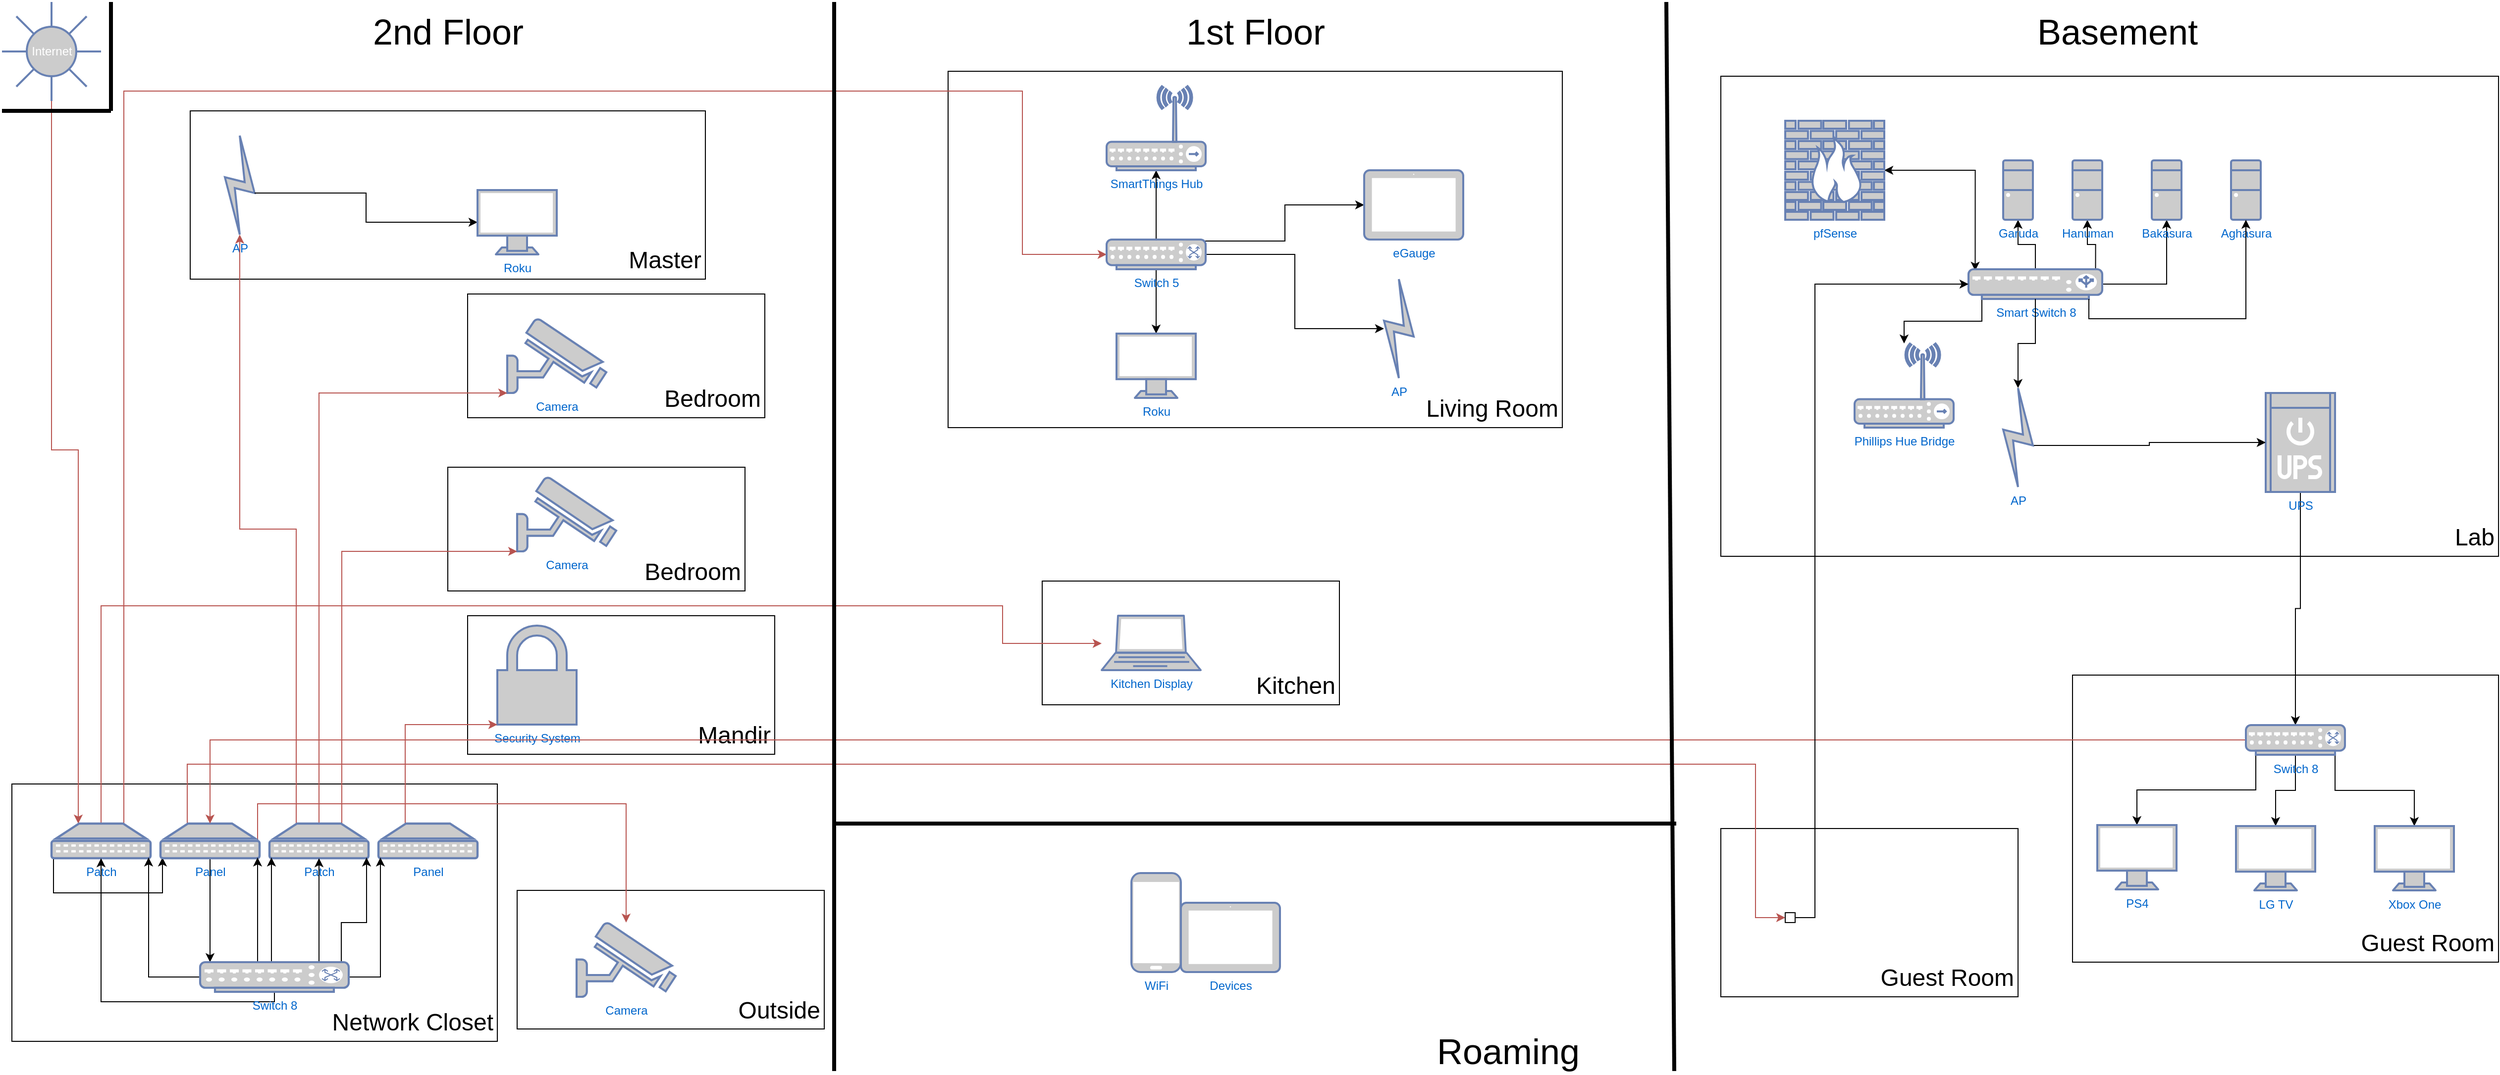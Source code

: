 <mxfile version="13.6.2" type="github">
  <diagram id="iYit6yQuZBh6cs0Pciwx" name="Page-1">
    <mxGraphModel dx="1422" dy="762" grid="1" gridSize="10" guides="1" tooltips="1" connect="1" arrows="1" fold="1" page="1" pageScale="1" pageWidth="850" pageHeight="1100" math="0" shadow="0">
      <root>
        <mxCell id="0" />
        <mxCell id="1" parent="0" />
        <mxCell id="tFoZjdkVx6EBwdPbSg_g-109" value="Guest Room" style="rounded=0;whiteSpace=wrap;html=1;align=right;verticalAlign=bottom;fontSize=24;spacingRight=2;spacingBottom=2;" parent="1" vertex="1">
          <mxGeometry x="2100" y="690" width="430" height="290" as="geometry" />
        </mxCell>
        <mxCell id="tFoZjdkVx6EBwdPbSg_g-107" value="Guest Room" style="rounded=0;whiteSpace=wrap;html=1;align=right;verticalAlign=bottom;fontSize=24;spacingRight=2;spacingBottom=2;" parent="1" vertex="1">
          <mxGeometry x="1745" y="845" width="300" height="170" as="geometry" />
        </mxCell>
        <mxCell id="tFoZjdkVx6EBwdPbSg_g-105" value="Lab" style="rounded=0;whiteSpace=wrap;html=1;align=right;verticalAlign=bottom;labelPosition=center;verticalLabelPosition=middle;fontSize=24;spacingRight=2;spacingBottom=2;" parent="1" vertex="1">
          <mxGeometry x="1745" y="85" width="785" height="485" as="geometry" />
        </mxCell>
        <mxCell id="tFoZjdkVx6EBwdPbSg_g-93" value="Kitchen" style="rounded=0;whiteSpace=wrap;html=1;align=right;verticalAlign=bottom;fontSize=24;spacingRight=2;spacingBottom=2;" parent="1" vertex="1">
          <mxGeometry x="1060" y="595" width="300" height="125" as="geometry" />
        </mxCell>
        <mxCell id="tFoZjdkVx6EBwdPbSg_g-92" value="Living Room" style="rounded=0;whiteSpace=wrap;html=1;align=right;verticalAlign=bottom;labelPosition=center;verticalLabelPosition=middle;fontSize=24;spacingRight=2;spacingBottom=2;" parent="1" vertex="1">
          <mxGeometry x="965" y="80" width="620" height="360" as="geometry" />
        </mxCell>
        <mxCell id="tFoZjdkVx6EBwdPbSg_g-90" value="Network Closet" style="rounded=0;whiteSpace=wrap;html=1;fontSize=24;align=right;verticalAlign=bottom;spacingRight=2;spacingBottom=2;" parent="1" vertex="1">
          <mxGeometry x="20" y="800" width="490" height="260" as="geometry" />
        </mxCell>
        <mxCell id="tFoZjdkVx6EBwdPbSg_g-89" value="Outside" style="rounded=0;whiteSpace=wrap;html=1;fontSize=24;align=right;verticalAlign=bottom;spacingRight=2;spacingBottom=2;" parent="1" vertex="1">
          <mxGeometry x="530" y="907.5" width="310" height="140" as="geometry" />
        </mxCell>
        <mxCell id="tFoZjdkVx6EBwdPbSg_g-80" value="Mandir" style="rounded=0;whiteSpace=wrap;html=1;fontSize=24;align=right;verticalAlign=bottom;spacingRight=2;spacingBottom=2;" parent="1" vertex="1">
          <mxGeometry x="480" y="630" width="310" height="140" as="geometry" />
        </mxCell>
        <mxCell id="tFoZjdkVx6EBwdPbSg_g-88" value="Bedroom" style="rounded=0;whiteSpace=wrap;html=1;align=right;verticalAlign=bottom;fontSize=24;spacingRight=2;spacingBottom=2;" parent="1" vertex="1">
          <mxGeometry x="460" y="480" width="300" height="125" as="geometry" />
        </mxCell>
        <mxCell id="tFoZjdkVx6EBwdPbSg_g-83" value="Bedroom" style="rounded=0;whiteSpace=wrap;html=1;align=right;verticalAlign=bottom;fontSize=24;spacingRight=2;spacingBottom=2;" parent="1" vertex="1">
          <mxGeometry x="480" y="305" width="300" height="125" as="geometry" />
        </mxCell>
        <mxCell id="tFoZjdkVx6EBwdPbSg_g-81" value="Master" style="rounded=0;whiteSpace=wrap;html=1;align=right;verticalAlign=bottom;labelPosition=center;verticalLabelPosition=middle;fontSize=24;spacingBottom=2;spacingRight=2;" parent="1" vertex="1">
          <mxGeometry x="200" y="120" width="520" height="170" as="geometry" />
        </mxCell>
        <mxCell id="tFoZjdkVx6EBwdPbSg_g-1" style="edgeStyle=orthogonalEdgeStyle;rounded=0;orthogonalLoop=1;jettySize=auto;html=1;entryX=0.27;entryY=0;entryDx=0;entryDy=0;entryPerimeter=0;fillColor=#f8cecc;strokeColor=#b85450;" parent="1" source="tFoZjdkVx6EBwdPbSg_g-2" target="tFoZjdkVx6EBwdPbSg_g-25" edge="1">
          <mxGeometry relative="1" as="geometry" />
        </mxCell>
        <mxCell id="tFoZjdkVx6EBwdPbSg_g-2" value="Internet" style="html=1;fillColor=#CCCCCC;strokeColor=#6881B3;shape=ellipse;perimeter=ellipsePerimeter;gradientColor=none;gradientDirection=north;fontColor=#ffffff;strokeWidth=2;" parent="1" vertex="1">
          <mxGeometry x="35" y="35" width="50" height="50" as="geometry" />
        </mxCell>
        <mxCell id="tFoZjdkVx6EBwdPbSg_g-3" value="" style="strokeColor=#6881B3;edgeStyle=none;rounded=0;endArrow=none;dashed=0;html=1;strokeWidth=2;" parent="1" target="tFoZjdkVx6EBwdPbSg_g-2" edge="1">
          <mxGeometry relative="1" as="geometry">
            <mxPoint x="60" y="10" as="sourcePoint" />
          </mxGeometry>
        </mxCell>
        <mxCell id="tFoZjdkVx6EBwdPbSg_g-4" value="" style="strokeColor=#6881B3;edgeStyle=none;rounded=0;endArrow=none;dashed=0;html=1;strokeWidth=2;" parent="1" target="tFoZjdkVx6EBwdPbSg_g-2" edge="1">
          <mxGeometry relative="1" as="geometry">
            <mxPoint x="95.5" y="24.5" as="sourcePoint" />
          </mxGeometry>
        </mxCell>
        <mxCell id="tFoZjdkVx6EBwdPbSg_g-5" value="" style="strokeColor=#6881B3;edgeStyle=none;rounded=0;endArrow=none;dashed=0;html=1;strokeWidth=2;" parent="1" target="tFoZjdkVx6EBwdPbSg_g-2" edge="1">
          <mxGeometry relative="1" as="geometry">
            <mxPoint x="110" y="60" as="sourcePoint" />
          </mxGeometry>
        </mxCell>
        <mxCell id="tFoZjdkVx6EBwdPbSg_g-6" value="" style="strokeColor=#6881B3;edgeStyle=none;rounded=0;endArrow=none;dashed=0;html=1;strokeWidth=2;" parent="1" target="tFoZjdkVx6EBwdPbSg_g-2" edge="1">
          <mxGeometry relative="1" as="geometry">
            <mxPoint x="95.5" y="95.5" as="sourcePoint" />
          </mxGeometry>
        </mxCell>
        <mxCell id="tFoZjdkVx6EBwdPbSg_g-7" value="" style="strokeColor=#6881B3;edgeStyle=none;rounded=0;endArrow=none;dashed=0;html=1;strokeWidth=2;" parent="1" target="tFoZjdkVx6EBwdPbSg_g-2" edge="1">
          <mxGeometry relative="1" as="geometry">
            <mxPoint x="60" y="110" as="sourcePoint" />
          </mxGeometry>
        </mxCell>
        <mxCell id="tFoZjdkVx6EBwdPbSg_g-8" value="" style="strokeColor=#6881B3;edgeStyle=none;rounded=0;endArrow=none;dashed=0;html=1;strokeWidth=2;" parent="1" target="tFoZjdkVx6EBwdPbSg_g-2" edge="1">
          <mxGeometry relative="1" as="geometry">
            <mxPoint x="24.5" y="95.5" as="sourcePoint" />
          </mxGeometry>
        </mxCell>
        <mxCell id="tFoZjdkVx6EBwdPbSg_g-9" value="" style="strokeColor=#6881B3;edgeStyle=none;rounded=0;endArrow=none;dashed=0;html=1;strokeWidth=2;" parent="1" target="tFoZjdkVx6EBwdPbSg_g-2" edge="1">
          <mxGeometry relative="1" as="geometry">
            <mxPoint x="10" y="60" as="sourcePoint" />
          </mxGeometry>
        </mxCell>
        <mxCell id="tFoZjdkVx6EBwdPbSg_g-10" value="" style="strokeColor=#6881B3;edgeStyle=none;rounded=0;endArrow=none;dashed=0;html=1;strokeWidth=2;" parent="1" target="tFoZjdkVx6EBwdPbSg_g-2" edge="1">
          <mxGeometry relative="1" as="geometry">
            <mxPoint x="24.5" y="24.5" as="sourcePoint" />
          </mxGeometry>
        </mxCell>
        <mxCell id="tFoZjdkVx6EBwdPbSg_g-12" value="AP" style="fontColor=#0066CC;verticalAlign=top;verticalLabelPosition=bottom;labelPosition=center;align=center;html=1;outlineConnect=0;fillColor=#CCCCCC;strokeColor=#6881B3;gradientColor=none;gradientDirection=north;strokeWidth=2;shape=mxgraph.networks.comm_link;" parent="1" vertex="1">
          <mxGeometry x="235" y="145" width="30" height="100" as="geometry" />
        </mxCell>
        <mxCell id="tFoZjdkVx6EBwdPbSg_g-13" style="edgeStyle=orthogonalEdgeStyle;rounded=0;orthogonalLoop=1;jettySize=auto;html=1;exitX=0.95;exitY=0.05;exitDx=0;exitDy=0;exitPerimeter=0;" parent="1" source="tFoZjdkVx6EBwdPbSg_g-52" target="tFoZjdkVx6EBwdPbSg_g-17" edge="1">
          <mxGeometry relative="1" as="geometry">
            <mxPoint x="825" y="240" as="sourcePoint" />
          </mxGeometry>
        </mxCell>
        <mxCell id="tFoZjdkVx6EBwdPbSg_g-14" style="edgeStyle=orthogonalEdgeStyle;rounded=0;orthogonalLoop=1;jettySize=auto;html=1;exitX=1;exitY=0.58;exitDx=0;exitDy=0;exitPerimeter=0;" parent="1" source="tFoZjdkVx6EBwdPbSg_g-12" target="tFoZjdkVx6EBwdPbSg_g-16" edge="1">
          <mxGeometry relative="1" as="geometry">
            <mxPoint x="445" y="115" as="sourcePoint" />
          </mxGeometry>
        </mxCell>
        <mxCell id="tFoZjdkVx6EBwdPbSg_g-16" value="Roku" style="fontColor=#0066CC;verticalAlign=top;verticalLabelPosition=bottom;labelPosition=center;align=center;html=1;outlineConnect=0;fillColor=#CCCCCC;strokeColor=#6881B3;gradientColor=none;gradientDirection=north;strokeWidth=2;shape=mxgraph.networks.monitor;" parent="1" vertex="1">
          <mxGeometry x="490" y="200" width="80" height="65" as="geometry" />
        </mxCell>
        <mxCell id="tFoZjdkVx6EBwdPbSg_g-17" value="eGauge&lt;br&gt;" style="fontColor=#0066CC;verticalAlign=top;verticalLabelPosition=bottom;labelPosition=center;align=center;html=1;outlineConnect=0;fillColor=#CCCCCC;strokeColor=#6881B3;gradientColor=none;gradientDirection=north;strokeWidth=2;shape=mxgraph.networks.tablet;" parent="1" vertex="1">
          <mxGeometry x="1385" y="180" width="100" height="70" as="geometry" />
        </mxCell>
        <mxCell id="tFoZjdkVx6EBwdPbSg_g-18" value="Camera" style="fontColor=#0066CC;verticalAlign=top;verticalLabelPosition=bottom;labelPosition=center;align=center;html=1;outlineConnect=0;fillColor=#CCCCCC;strokeColor=#6881B3;gradientColor=none;gradientDirection=north;strokeWidth=2;shape=mxgraph.networks.security_camera;" parent="1" vertex="1">
          <mxGeometry x="530" y="490" width="100" height="75" as="geometry" />
        </mxCell>
        <mxCell id="tFoZjdkVx6EBwdPbSg_g-19" value="Camera" style="fontColor=#0066CC;verticalAlign=top;verticalLabelPosition=bottom;labelPosition=center;align=center;html=1;outlineConnect=0;fillColor=#CCCCCC;strokeColor=#6881B3;gradientColor=none;gradientDirection=north;strokeWidth=2;shape=mxgraph.networks.security_camera;" parent="1" vertex="1">
          <mxGeometry x="520" y="330" width="100" height="75" as="geometry" />
        </mxCell>
        <mxCell id="tFoZjdkVx6EBwdPbSg_g-20" value="Security System" style="fontColor=#0066CC;verticalAlign=top;verticalLabelPosition=bottom;labelPosition=center;align=center;html=1;outlineConnect=0;fillColor=#CCCCCC;strokeColor=#6881B3;gradientColor=none;gradientDirection=north;strokeWidth=2;shape=mxgraph.networks.secured;" parent="1" vertex="1">
          <mxGeometry x="510" y="640" width="80" height="100" as="geometry" />
        </mxCell>
        <mxCell id="tFoZjdkVx6EBwdPbSg_g-21" value="Camera" style="fontColor=#0066CC;verticalAlign=top;verticalLabelPosition=bottom;labelPosition=center;align=center;html=1;outlineConnect=0;fillColor=#CCCCCC;strokeColor=#6881B3;gradientColor=none;gradientDirection=north;strokeWidth=2;shape=mxgraph.networks.security_camera;" parent="1" vertex="1">
          <mxGeometry x="590" y="940" width="100" height="75" as="geometry" />
        </mxCell>
        <mxCell id="tFoZjdkVx6EBwdPbSg_g-22" style="edgeStyle=orthogonalEdgeStyle;rounded=0;orthogonalLoop=1;jettySize=auto;html=1;exitX=0.5;exitY=0;exitDx=0;exitDy=0;exitPerimeter=0;fillColor=#f8cecc;strokeColor=#b85450;" parent="1" source="tFoZjdkVx6EBwdPbSg_g-25" target="tFoZjdkVx6EBwdPbSg_g-44" edge="1">
          <mxGeometry relative="1" as="geometry">
            <Array as="points">
              <mxPoint x="110" y="620" />
              <mxPoint x="1020" y="620" />
              <mxPoint x="1020" y="658" />
            </Array>
          </mxGeometry>
        </mxCell>
        <mxCell id="tFoZjdkVx6EBwdPbSg_g-23" style="edgeStyle=orthogonalEdgeStyle;rounded=0;orthogonalLoop=1;jettySize=auto;html=1;exitX=0.73;exitY=0;exitDx=0;exitDy=0;exitPerimeter=0;fillColor=#f8cecc;strokeColor=#b85450;entryX=0;entryY=0.5;entryDx=0;entryDy=0;entryPerimeter=0;" parent="1" source="tFoZjdkVx6EBwdPbSg_g-25" target="tFoZjdkVx6EBwdPbSg_g-52" edge="1">
          <mxGeometry relative="1" as="geometry">
            <Array as="points">
              <mxPoint x="133" y="100" />
              <mxPoint x="1040" y="100" />
              <mxPoint x="1040" y="265" />
            </Array>
          </mxGeometry>
        </mxCell>
        <mxCell id="tFoZjdkVx6EBwdPbSg_g-24" style="edgeStyle=orthogonalEdgeStyle;rounded=0;orthogonalLoop=1;jettySize=auto;html=1;exitX=0.02;exitY=0.98;exitDx=0;exitDy=0;exitPerimeter=0;entryX=0.02;entryY=0.98;entryDx=0;entryDy=0;entryPerimeter=0;" parent="1" source="tFoZjdkVx6EBwdPbSg_g-25" target="tFoZjdkVx6EBwdPbSg_g-29" edge="1">
          <mxGeometry relative="1" as="geometry">
            <Array as="points">
              <mxPoint x="62" y="910" />
              <mxPoint x="172" y="910" />
            </Array>
          </mxGeometry>
        </mxCell>
        <mxCell id="tFoZjdkVx6EBwdPbSg_g-25" value="Patch" style="fontColor=#0066CC;verticalAlign=top;verticalLabelPosition=bottom;labelPosition=center;align=center;html=1;outlineConnect=0;fillColor=#CCCCCC;strokeColor=#6881B3;gradientColor=none;gradientDirection=north;strokeWidth=2;shape=mxgraph.networks.patch_panel;" parent="1" vertex="1">
          <mxGeometry x="60" y="840" width="100" height="35" as="geometry" />
        </mxCell>
        <mxCell id="tFoZjdkVx6EBwdPbSg_g-26" style="edgeStyle=orthogonalEdgeStyle;rounded=0;orthogonalLoop=1;jettySize=auto;html=1;exitX=0.27;exitY=0;exitDx=0;exitDy=0;exitPerimeter=0;fillColor=#f8cecc;strokeColor=#b85450;" parent="1" source="tFoZjdkVx6EBwdPbSg_g-29" target="tFoZjdkVx6EBwdPbSg_g-79" edge="1">
          <mxGeometry relative="1" as="geometry">
            <mxPoint x="1850" y="850" as="targetPoint" />
            <Array as="points">
              <mxPoint x="197" y="780" />
              <mxPoint x="1780" y="780" />
              <mxPoint x="1780" y="935" />
            </Array>
          </mxGeometry>
        </mxCell>
        <mxCell id="tFoZjdkVx6EBwdPbSg_g-27" style="edgeStyle=orthogonalEdgeStyle;rounded=0;orthogonalLoop=1;jettySize=auto;html=1;exitX=0.98;exitY=0.51;exitDx=0;exitDy=0;exitPerimeter=0;fillColor=#f8cecc;strokeColor=#b85450;" parent="1" source="tFoZjdkVx6EBwdPbSg_g-29" target="tFoZjdkVx6EBwdPbSg_g-21" edge="1">
          <mxGeometry relative="1" as="geometry">
            <Array as="points">
              <mxPoint x="268" y="820" />
              <mxPoint x="640" y="820" />
            </Array>
          </mxGeometry>
        </mxCell>
        <mxCell id="tFoZjdkVx6EBwdPbSg_g-28" style="edgeStyle=orthogonalEdgeStyle;rounded=0;orthogonalLoop=1;jettySize=auto;html=1;" parent="1" source="tFoZjdkVx6EBwdPbSg_g-29" target="tFoZjdkVx6EBwdPbSg_g-43" edge="1">
          <mxGeometry relative="1" as="geometry">
            <Array as="points">
              <mxPoint x="220" y="950" />
              <mxPoint x="220" y="950" />
            </Array>
          </mxGeometry>
        </mxCell>
        <mxCell id="tFoZjdkVx6EBwdPbSg_g-29" value="Panel" style="fontColor=#0066CC;verticalAlign=top;verticalLabelPosition=bottom;labelPosition=center;align=center;html=1;outlineConnect=0;fillColor=#CCCCCC;strokeColor=#6881B3;gradientColor=none;gradientDirection=north;strokeWidth=2;shape=mxgraph.networks.patch_panel;" parent="1" vertex="1">
          <mxGeometry x="170" y="840" width="100" height="35" as="geometry" />
        </mxCell>
        <mxCell id="tFoZjdkVx6EBwdPbSg_g-30" style="edgeStyle=orthogonalEdgeStyle;rounded=0;orthogonalLoop=1;jettySize=auto;html=1;exitX=0.27;exitY=0;exitDx=0;exitDy=0;exitPerimeter=0;fillColor=#f8cecc;strokeColor=#b85450;" parent="1" source="tFoZjdkVx6EBwdPbSg_g-33" target="tFoZjdkVx6EBwdPbSg_g-12" edge="1">
          <mxGeometry relative="1" as="geometry" />
        </mxCell>
        <mxCell id="tFoZjdkVx6EBwdPbSg_g-31" style="edgeStyle=orthogonalEdgeStyle;rounded=0;orthogonalLoop=1;jettySize=auto;html=1;exitX=0.5;exitY=0;exitDx=0;exitDy=0;exitPerimeter=0;fillColor=#f8cecc;strokeColor=#b85450;" parent="1" source="tFoZjdkVx6EBwdPbSg_g-33" target="tFoZjdkVx6EBwdPbSg_g-19" edge="1">
          <mxGeometry relative="1" as="geometry">
            <Array as="points">
              <mxPoint x="330" y="405" />
            </Array>
          </mxGeometry>
        </mxCell>
        <mxCell id="tFoZjdkVx6EBwdPbSg_g-32" style="edgeStyle=orthogonalEdgeStyle;rounded=0;orthogonalLoop=1;jettySize=auto;html=1;exitX=0.73;exitY=0;exitDx=0;exitDy=0;exitPerimeter=0;fillColor=#f8cecc;strokeColor=#b85450;" parent="1" source="tFoZjdkVx6EBwdPbSg_g-33" target="tFoZjdkVx6EBwdPbSg_g-18" edge="1">
          <mxGeometry relative="1" as="geometry">
            <Array as="points">
              <mxPoint x="353" y="565" />
            </Array>
          </mxGeometry>
        </mxCell>
        <mxCell id="tFoZjdkVx6EBwdPbSg_g-33" value="Patch" style="fontColor=#0066CC;verticalAlign=top;verticalLabelPosition=bottom;labelPosition=center;align=center;html=1;outlineConnect=0;fillColor=#CCCCCC;strokeColor=#6881B3;gradientColor=none;gradientDirection=north;strokeWidth=2;shape=mxgraph.networks.patch_panel;" parent="1" vertex="1">
          <mxGeometry x="280" y="840" width="100" height="35" as="geometry" />
        </mxCell>
        <mxCell id="tFoZjdkVx6EBwdPbSg_g-34" style="edgeStyle=orthogonalEdgeStyle;rounded=0;orthogonalLoop=1;jettySize=auto;html=1;exitX=0.27;exitY=0;exitDx=0;exitDy=0;exitPerimeter=0;fillColor=#f8cecc;strokeColor=#b85450;" parent="1" source="tFoZjdkVx6EBwdPbSg_g-35" target="tFoZjdkVx6EBwdPbSg_g-20" edge="1">
          <mxGeometry relative="1" as="geometry">
            <Array as="points">
              <mxPoint x="417" y="740" />
            </Array>
          </mxGeometry>
        </mxCell>
        <mxCell id="tFoZjdkVx6EBwdPbSg_g-35" value="Panel" style="fontColor=#0066CC;verticalAlign=top;verticalLabelPosition=bottom;labelPosition=center;align=center;html=1;outlineConnect=0;fillColor=#CCCCCC;strokeColor=#6881B3;gradientColor=none;gradientDirection=north;strokeWidth=2;shape=mxgraph.networks.patch_panel;" parent="1" vertex="1">
          <mxGeometry x="390" y="840" width="100" height="35" as="geometry" />
        </mxCell>
        <mxCell id="tFoZjdkVx6EBwdPbSg_g-36" style="edgeStyle=orthogonalEdgeStyle;rounded=0;orthogonalLoop=1;jettySize=auto;html=1;entryX=0.5;entryY=1;entryDx=0;entryDy=0;entryPerimeter=0;" parent="1" source="tFoZjdkVx6EBwdPbSg_g-43" target="tFoZjdkVx6EBwdPbSg_g-25" edge="1">
          <mxGeometry relative="1" as="geometry">
            <Array as="points">
              <mxPoint x="285" y="1020" />
              <mxPoint x="110" y="1020" />
            </Array>
          </mxGeometry>
        </mxCell>
        <mxCell id="tFoZjdkVx6EBwdPbSg_g-37" style="edgeStyle=orthogonalEdgeStyle;rounded=0;orthogonalLoop=1;jettySize=auto;html=1;entryX=0.98;entryY=0.98;entryDx=0;entryDy=0;entryPerimeter=0;" parent="1" source="tFoZjdkVx6EBwdPbSg_g-43" target="tFoZjdkVx6EBwdPbSg_g-25" edge="1">
          <mxGeometry relative="1" as="geometry" />
        </mxCell>
        <mxCell id="tFoZjdkVx6EBwdPbSg_g-38" style="edgeStyle=orthogonalEdgeStyle;rounded=0;orthogonalLoop=1;jettySize=auto;html=1;entryX=0.98;entryY=0.98;entryDx=0;entryDy=0;entryPerimeter=0;" parent="1" source="tFoZjdkVx6EBwdPbSg_g-43" target="tFoZjdkVx6EBwdPbSg_g-29" edge="1">
          <mxGeometry relative="1" as="geometry">
            <Array as="points">
              <mxPoint x="268" y="950" />
              <mxPoint x="268" y="950" />
            </Array>
          </mxGeometry>
        </mxCell>
        <mxCell id="tFoZjdkVx6EBwdPbSg_g-39" style="edgeStyle=orthogonalEdgeStyle;rounded=0;orthogonalLoop=1;jettySize=auto;html=1;entryX=0.02;entryY=0.98;entryDx=0;entryDy=0;entryPerimeter=0;" parent="1" source="tFoZjdkVx6EBwdPbSg_g-43" target="tFoZjdkVx6EBwdPbSg_g-33" edge="1">
          <mxGeometry relative="1" as="geometry">
            <Array as="points">
              <mxPoint x="282" y="940" />
              <mxPoint x="282" y="940" />
            </Array>
          </mxGeometry>
        </mxCell>
        <mxCell id="tFoZjdkVx6EBwdPbSg_g-40" style="edgeStyle=orthogonalEdgeStyle;rounded=0;orthogonalLoop=1;jettySize=auto;html=1;entryX=0.5;entryY=1;entryDx=0;entryDy=0;entryPerimeter=0;" parent="1" source="tFoZjdkVx6EBwdPbSg_g-43" target="tFoZjdkVx6EBwdPbSg_g-33" edge="1">
          <mxGeometry relative="1" as="geometry">
            <Array as="points">
              <mxPoint x="330" y="960" />
              <mxPoint x="330" y="960" />
            </Array>
          </mxGeometry>
        </mxCell>
        <mxCell id="tFoZjdkVx6EBwdPbSg_g-41" style="edgeStyle=orthogonalEdgeStyle;rounded=0;orthogonalLoop=1;jettySize=auto;html=1;entryX=0.98;entryY=0.98;entryDx=0;entryDy=0;entryPerimeter=0;exitX=0.95;exitY=0.05;exitDx=0;exitDy=0;exitPerimeter=0;" parent="1" source="tFoZjdkVx6EBwdPbSg_g-43" target="tFoZjdkVx6EBwdPbSg_g-33" edge="1">
          <mxGeometry relative="1" as="geometry">
            <Array as="points">
              <mxPoint x="353" y="940" />
              <mxPoint x="378" y="940" />
            </Array>
            <mxPoint x="560" y="1080" as="sourcePoint" />
          </mxGeometry>
        </mxCell>
        <mxCell id="tFoZjdkVx6EBwdPbSg_g-42" style="edgeStyle=orthogonalEdgeStyle;rounded=0;orthogonalLoop=1;jettySize=auto;html=1;entryX=0.02;entryY=0.98;entryDx=0;entryDy=0;entryPerimeter=0;" parent="1" source="tFoZjdkVx6EBwdPbSg_g-43" target="tFoZjdkVx6EBwdPbSg_g-35" edge="1">
          <mxGeometry relative="1" as="geometry" />
        </mxCell>
        <mxCell id="tFoZjdkVx6EBwdPbSg_g-43" value="Switch 8" style="fontColor=#0066CC;verticalAlign=top;verticalLabelPosition=bottom;labelPosition=center;align=center;html=1;outlineConnect=0;fillColor=#CCCCCC;strokeColor=#6881B3;gradientColor=none;gradientDirection=north;strokeWidth=2;shape=mxgraph.networks.switch;" parent="1" vertex="1">
          <mxGeometry x="210" y="980" width="150" height="30" as="geometry" />
        </mxCell>
        <mxCell id="tFoZjdkVx6EBwdPbSg_g-44" value="Kitchen Display" style="fontColor=#0066CC;verticalAlign=top;verticalLabelPosition=bottom;labelPosition=center;align=center;html=1;outlineConnect=0;fillColor=#CCCCCC;strokeColor=#6881B3;gradientColor=none;gradientDirection=north;strokeWidth=2;shape=mxgraph.networks.laptop;" parent="1" vertex="1">
          <mxGeometry x="1120" y="630" width="100" height="55" as="geometry" />
        </mxCell>
        <mxCell id="tFoZjdkVx6EBwdPbSg_g-45" value="WiFi" style="fontColor=#0066CC;verticalAlign=top;verticalLabelPosition=bottom;labelPosition=center;align=center;html=1;outlineConnect=0;fillColor=#CCCCCC;strokeColor=#6881B3;gradientColor=none;gradientDirection=north;strokeWidth=2;shape=mxgraph.networks.mobile;" parent="1" vertex="1">
          <mxGeometry x="1150" y="890" width="50" height="100" as="geometry" />
        </mxCell>
        <mxCell id="tFoZjdkVx6EBwdPbSg_g-46" value="Devices" style="fontColor=#0066CC;verticalAlign=top;verticalLabelPosition=bottom;labelPosition=center;align=center;html=1;outlineConnect=0;fillColor=#CCCCCC;strokeColor=#6881B3;gradientColor=none;gradientDirection=north;strokeWidth=2;shape=mxgraph.networks.tablet;" parent="1" vertex="1">
          <mxGeometry x="1200" y="920" width="100" height="70" as="geometry" />
        </mxCell>
        <mxCell id="tFoZjdkVx6EBwdPbSg_g-47" style="edgeStyle=orthogonalEdgeStyle;rounded=0;orthogonalLoop=1;jettySize=auto;html=1;startArrow=classic;startFill=1;endArrow=none;endFill=0;entryX=1;entryY=0.5;entryDx=0;entryDy=0;entryPerimeter=0;" parent="1" source="tFoZjdkVx6EBwdPbSg_g-48" target="tFoZjdkVx6EBwdPbSg_g-52" edge="1">
          <mxGeometry relative="1" as="geometry" />
        </mxCell>
        <mxCell id="tFoZjdkVx6EBwdPbSg_g-48" value="AP" style="fontColor=#0066CC;verticalAlign=top;verticalLabelPosition=bottom;labelPosition=center;align=center;html=1;outlineConnect=0;fillColor=#CCCCCC;strokeColor=#6881B3;gradientColor=none;gradientDirection=north;strokeWidth=2;shape=mxgraph.networks.comm_link;" parent="1" vertex="1">
          <mxGeometry x="1405" y="290" width="30" height="100" as="geometry" />
        </mxCell>
        <mxCell id="tFoZjdkVx6EBwdPbSg_g-50" style="edgeStyle=orthogonalEdgeStyle;rounded=0;orthogonalLoop=1;jettySize=auto;html=1;" parent="1" source="tFoZjdkVx6EBwdPbSg_g-52" target="tFoZjdkVx6EBwdPbSg_g-55" edge="1">
          <mxGeometry relative="1" as="geometry" />
        </mxCell>
        <mxCell id="tFoZjdkVx6EBwdPbSg_g-51" style="edgeStyle=orthogonalEdgeStyle;rounded=0;orthogonalLoop=1;jettySize=auto;html=1;" parent="1" source="tFoZjdkVx6EBwdPbSg_g-52" target="tFoZjdkVx6EBwdPbSg_g-54" edge="1">
          <mxGeometry relative="1" as="geometry" />
        </mxCell>
        <mxCell id="tFoZjdkVx6EBwdPbSg_g-52" value="Switch 5" style="fontColor=#0066CC;verticalAlign=top;verticalLabelPosition=bottom;labelPosition=center;align=center;html=1;outlineConnect=0;fillColor=#CCCCCC;strokeColor=#6881B3;gradientColor=none;gradientDirection=north;strokeWidth=2;shape=mxgraph.networks.switch;" parent="1" vertex="1">
          <mxGeometry x="1125" y="250" width="100" height="30" as="geometry" />
        </mxCell>
        <mxCell id="tFoZjdkVx6EBwdPbSg_g-54" value="Roku" style="fontColor=#0066CC;verticalAlign=top;verticalLabelPosition=bottom;labelPosition=center;align=center;html=1;outlineConnect=0;fillColor=#CCCCCC;strokeColor=#6881B3;gradientColor=none;gradientDirection=north;strokeWidth=2;shape=mxgraph.networks.monitor;" parent="1" vertex="1">
          <mxGeometry x="1135" y="345" width="80" height="65" as="geometry" />
        </mxCell>
        <mxCell id="tFoZjdkVx6EBwdPbSg_g-55" value="SmartThings Hub" style="fontColor=#0066CC;verticalAlign=top;verticalLabelPosition=bottom;labelPosition=center;align=center;html=1;outlineConnect=0;fillColor=#CCCCCC;strokeColor=#6881B3;gradientColor=none;gradientDirection=north;strokeWidth=2;shape=mxgraph.networks.wireless_hub;" parent="1" vertex="1">
          <mxGeometry x="1125" y="95" width="100" height="85" as="geometry" />
        </mxCell>
        <mxCell id="tFoZjdkVx6EBwdPbSg_g-56" style="edgeStyle=orthogonalEdgeStyle;rounded=0;orthogonalLoop=1;jettySize=auto;html=1;entryX=0.5;entryY=0;entryDx=0;entryDy=0;entryPerimeter=0;" parent="1" source="tFoZjdkVx6EBwdPbSg_g-57" target="tFoZjdkVx6EBwdPbSg_g-74" edge="1">
          <mxGeometry relative="1" as="geometry" />
        </mxCell>
        <mxCell id="tFoZjdkVx6EBwdPbSg_g-57" value="UPS" style="fontColor=#0066CC;verticalAlign=top;verticalLabelPosition=bottom;labelPosition=center;align=center;html=1;outlineConnect=0;fillColor=#CCCCCC;strokeColor=#6881B3;gradientColor=none;gradientDirection=north;strokeWidth=2;shape=mxgraph.networks.ups_small;" parent="1" vertex="1">
          <mxGeometry x="2295" y="405" width="70" height="100" as="geometry" />
        </mxCell>
        <mxCell id="tFoZjdkVx6EBwdPbSg_g-58" style="edgeStyle=orthogonalEdgeStyle;rounded=0;orthogonalLoop=1;jettySize=auto;html=1;entryX=0.05;entryY=0.05;entryDx=0;entryDy=0;entryPerimeter=0;startArrow=classic;startFill=1;" parent="1" source="tFoZjdkVx6EBwdPbSg_g-59" target="tFoZjdkVx6EBwdPbSg_g-65" edge="1">
          <mxGeometry relative="1" as="geometry">
            <mxPoint x="2000" y="220" as="targetPoint" />
          </mxGeometry>
        </mxCell>
        <mxCell id="tFoZjdkVx6EBwdPbSg_g-59" value="pfSense" style="fontColor=#0066CC;verticalAlign=top;verticalLabelPosition=bottom;labelPosition=center;align=center;html=1;outlineConnect=0;fillColor=#CCCCCC;strokeColor=#6881B3;gradientColor=none;gradientDirection=north;strokeWidth=2;shape=mxgraph.networks.firewall;" parent="1" vertex="1">
          <mxGeometry x="1810" y="130" width="100" height="100" as="geometry" />
        </mxCell>
        <mxCell id="tFoZjdkVx6EBwdPbSg_g-60" style="edgeStyle=orthogonalEdgeStyle;rounded=0;orthogonalLoop=1;jettySize=auto;html=1;exitX=0.5;exitY=0;exitDx=0;exitDy=0;exitPerimeter=0;" parent="1" source="tFoZjdkVx6EBwdPbSg_g-65" target="tFoZjdkVx6EBwdPbSg_g-66" edge="1">
          <mxGeometry relative="1" as="geometry" />
        </mxCell>
        <mxCell id="tFoZjdkVx6EBwdPbSg_g-61" style="edgeStyle=orthogonalEdgeStyle;rounded=0;orthogonalLoop=1;jettySize=auto;html=1;exitX=0.95;exitY=0.05;exitDx=0;exitDy=0;exitPerimeter=0;" parent="1" source="tFoZjdkVx6EBwdPbSg_g-65" target="tFoZjdkVx6EBwdPbSg_g-68" edge="1">
          <mxGeometry relative="1" as="geometry" />
        </mxCell>
        <mxCell id="tFoZjdkVx6EBwdPbSg_g-62" style="edgeStyle=orthogonalEdgeStyle;rounded=0;orthogonalLoop=1;jettySize=auto;html=1;exitX=1;exitY=0.5;exitDx=0;exitDy=0;exitPerimeter=0;" parent="1" source="tFoZjdkVx6EBwdPbSg_g-65" target="tFoZjdkVx6EBwdPbSg_g-67" edge="1">
          <mxGeometry relative="1" as="geometry" />
        </mxCell>
        <mxCell id="tFoZjdkVx6EBwdPbSg_g-63" style="edgeStyle=orthogonalEdgeStyle;rounded=0;orthogonalLoop=1;jettySize=auto;html=1;exitX=0.1;exitY=1;exitDx=0;exitDy=0;exitPerimeter=0;" parent="1" source="tFoZjdkVx6EBwdPbSg_g-65" target="tFoZjdkVx6EBwdPbSg_g-69" edge="1">
          <mxGeometry relative="1" as="geometry" />
        </mxCell>
        <mxCell id="tFoZjdkVx6EBwdPbSg_g-64" style="edgeStyle=orthogonalEdgeStyle;rounded=0;orthogonalLoop=1;jettySize=auto;html=1;exitX=1;exitY=0.58;exitDx=0;exitDy=0;exitPerimeter=0;" parent="1" source="tFoZjdkVx6EBwdPbSg_g-101" target="tFoZjdkVx6EBwdPbSg_g-57" edge="1">
          <mxGeometry relative="1" as="geometry" />
        </mxCell>
        <mxCell id="tFoZjdkVx6EBwdPbSg_g-65" value="Smart Switch 8" style="fontColor=#0066CC;verticalAlign=top;verticalLabelPosition=bottom;labelPosition=center;align=center;html=1;outlineConnect=0;fillColor=#CCCCCC;strokeColor=#6881B3;gradientColor=none;gradientDirection=north;strokeWidth=2;shape=mxgraph.networks.load_balancer;" parent="1" vertex="1">
          <mxGeometry x="1995" y="280" width="135" height="30" as="geometry" />
        </mxCell>
        <mxCell id="tFoZjdkVx6EBwdPbSg_g-66" value="Garuda" style="fontColor=#0066CC;verticalAlign=top;verticalLabelPosition=bottom;labelPosition=center;align=center;html=1;outlineConnect=0;fillColor=#CCCCCC;strokeColor=#6881B3;gradientColor=none;gradientDirection=north;strokeWidth=2;shape=mxgraph.networks.desktop_pc;" parent="1" vertex="1">
          <mxGeometry x="2030" y="170" width="30" height="60" as="geometry" />
        </mxCell>
        <mxCell id="tFoZjdkVx6EBwdPbSg_g-67" value="Bakasura" style="fontColor=#0066CC;verticalAlign=top;verticalLabelPosition=bottom;labelPosition=center;align=center;html=1;outlineConnect=0;fillColor=#CCCCCC;strokeColor=#6881B3;gradientColor=none;gradientDirection=north;strokeWidth=2;shape=mxgraph.networks.desktop_pc;" parent="1" vertex="1">
          <mxGeometry x="2180" y="170" width="30" height="60" as="geometry" />
        </mxCell>
        <mxCell id="tFoZjdkVx6EBwdPbSg_g-68" value="Hanuman" style="fontColor=#0066CC;verticalAlign=top;verticalLabelPosition=bottom;labelPosition=center;align=center;html=1;outlineConnect=0;fillColor=#CCCCCC;strokeColor=#6881B3;gradientColor=none;gradientDirection=north;strokeWidth=2;shape=mxgraph.networks.desktop_pc;" parent="1" vertex="1">
          <mxGeometry x="2100" y="170" width="30" height="60" as="geometry" />
        </mxCell>
        <mxCell id="tFoZjdkVx6EBwdPbSg_g-69" value="Phillips Hue Bridge" style="fontColor=#0066CC;verticalAlign=top;verticalLabelPosition=bottom;labelPosition=center;align=center;html=1;outlineConnect=0;fillColor=#CCCCCC;strokeColor=#6881B3;gradientColor=none;gradientDirection=north;strokeWidth=2;shape=mxgraph.networks.wireless_hub;" parent="1" vertex="1">
          <mxGeometry x="1880" y="355" width="100" height="85" as="geometry" />
        </mxCell>
        <mxCell id="tFoZjdkVx6EBwdPbSg_g-70" style="edgeStyle=orthogonalEdgeStyle;rounded=0;orthogonalLoop=1;jettySize=auto;html=1;exitX=0.9;exitY=1;exitDx=0;exitDy=0;exitPerimeter=0;" parent="1" source="tFoZjdkVx6EBwdPbSg_g-74" target="tFoZjdkVx6EBwdPbSg_g-76" edge="1">
          <mxGeometry relative="1" as="geometry" />
        </mxCell>
        <mxCell id="tFoZjdkVx6EBwdPbSg_g-71" style="edgeStyle=orthogonalEdgeStyle;rounded=0;orthogonalLoop=1;jettySize=auto;html=1;exitX=0.5;exitY=1;exitDx=0;exitDy=0;exitPerimeter=0;" parent="1" source="tFoZjdkVx6EBwdPbSg_g-74" target="tFoZjdkVx6EBwdPbSg_g-75" edge="1">
          <mxGeometry relative="1" as="geometry" />
        </mxCell>
        <mxCell id="tFoZjdkVx6EBwdPbSg_g-72" style="edgeStyle=orthogonalEdgeStyle;rounded=0;orthogonalLoop=1;jettySize=auto;html=1;exitX=0.1;exitY=1;exitDx=0;exitDy=0;exitPerimeter=0;" parent="1" source="tFoZjdkVx6EBwdPbSg_g-74" target="tFoZjdkVx6EBwdPbSg_g-77" edge="1">
          <mxGeometry relative="1" as="geometry" />
        </mxCell>
        <mxCell id="tFoZjdkVx6EBwdPbSg_g-73" style="edgeStyle=orthogonalEdgeStyle;rounded=0;orthogonalLoop=1;jettySize=auto;html=1;exitX=0;exitY=0.5;exitDx=0;exitDy=0;exitPerimeter=0;fillColor=#f8cecc;strokeColor=#b85450;" parent="1" source="tFoZjdkVx6EBwdPbSg_g-74" target="tFoZjdkVx6EBwdPbSg_g-29" edge="1">
          <mxGeometry relative="1" as="geometry" />
        </mxCell>
        <mxCell id="tFoZjdkVx6EBwdPbSg_g-74" value="Switch 8" style="fontColor=#0066CC;verticalAlign=top;verticalLabelPosition=bottom;labelPosition=center;align=center;html=1;outlineConnect=0;fillColor=#CCCCCC;strokeColor=#6881B3;gradientColor=none;gradientDirection=north;strokeWidth=2;shape=mxgraph.networks.switch;" parent="1" vertex="1">
          <mxGeometry x="2275" y="740.5" width="100" height="30" as="geometry" />
        </mxCell>
        <mxCell id="tFoZjdkVx6EBwdPbSg_g-75" value="LG TV" style="fontColor=#0066CC;verticalAlign=top;verticalLabelPosition=bottom;labelPosition=center;align=center;html=1;outlineConnect=0;fillColor=#CCCCCC;strokeColor=#6881B3;gradientColor=none;gradientDirection=north;strokeWidth=2;shape=mxgraph.networks.monitor;" parent="1" vertex="1">
          <mxGeometry x="2265" y="842.5" width="80" height="65" as="geometry" />
        </mxCell>
        <mxCell id="tFoZjdkVx6EBwdPbSg_g-76" value="Xbox One" style="fontColor=#0066CC;verticalAlign=top;verticalLabelPosition=bottom;labelPosition=center;align=center;html=1;outlineConnect=0;fillColor=#CCCCCC;strokeColor=#6881B3;gradientColor=none;gradientDirection=north;strokeWidth=2;shape=mxgraph.networks.monitor;" parent="1" vertex="1">
          <mxGeometry x="2405" y="842.5" width="80" height="65" as="geometry" />
        </mxCell>
        <mxCell id="tFoZjdkVx6EBwdPbSg_g-77" value="PS4" style="fontColor=#0066CC;verticalAlign=top;verticalLabelPosition=bottom;labelPosition=center;align=center;html=1;outlineConnect=0;fillColor=#CCCCCC;strokeColor=#6881B3;gradientColor=none;gradientDirection=north;strokeWidth=2;shape=mxgraph.networks.monitor;" parent="1" vertex="1">
          <mxGeometry x="2125" y="841.5" width="80" height="65" as="geometry" />
        </mxCell>
        <mxCell id="tFoZjdkVx6EBwdPbSg_g-78" style="edgeStyle=orthogonalEdgeStyle;rounded=0;orthogonalLoop=1;jettySize=auto;html=1;entryX=0;entryY=0.5;entryDx=0;entryDy=0;entryPerimeter=0;" parent="1" source="tFoZjdkVx6EBwdPbSg_g-79" target="tFoZjdkVx6EBwdPbSg_g-65" edge="1">
          <mxGeometry relative="1" as="geometry">
            <Array as="points">
              <mxPoint x="1840" y="935" />
              <mxPoint x="1840" y="295" />
            </Array>
          </mxGeometry>
        </mxCell>
        <mxCell id="tFoZjdkVx6EBwdPbSg_g-79" value="" style="verticalLabelPosition=bottom;verticalAlign=top;html=1;shape=mxgraph.basic.rect;fillColor2=none;strokeWidth=1;size=20;indent=5;" parent="1" vertex="1">
          <mxGeometry x="1810" y="930" width="10" height="10" as="geometry" />
        </mxCell>
        <mxCell id="tFoZjdkVx6EBwdPbSg_g-84" value="" style="endArrow=none;html=1;strokeWidth=4;" parent="1" edge="1">
          <mxGeometry width="50" height="50" relative="1" as="geometry">
            <mxPoint x="850" y="1090" as="sourcePoint" />
            <mxPoint x="850" y="10" as="targetPoint" />
          </mxGeometry>
        </mxCell>
        <mxCell id="tFoZjdkVx6EBwdPbSg_g-85" value="" style="endArrow=none;html=1;strokeWidth=4;" parent="1" edge="1">
          <mxGeometry width="50" height="50" relative="1" as="geometry">
            <mxPoint x="10" y="120" as="sourcePoint" />
            <mxPoint x="120" y="120" as="targetPoint" />
          </mxGeometry>
        </mxCell>
        <mxCell id="tFoZjdkVx6EBwdPbSg_g-86" value="" style="endArrow=none;html=1;strokeWidth=4;" parent="1" edge="1">
          <mxGeometry width="50" height="50" relative="1" as="geometry">
            <mxPoint x="120" y="10" as="sourcePoint" />
            <mxPoint x="120" y="120" as="targetPoint" />
          </mxGeometry>
        </mxCell>
        <mxCell id="tFoZjdkVx6EBwdPbSg_g-87" value="" style="endArrow=none;html=1;strokeWidth=4;" parent="1" edge="1">
          <mxGeometry width="50" height="50" relative="1" as="geometry">
            <mxPoint x="1698" y="1090" as="sourcePoint" />
            <mxPoint x="1690" y="10" as="targetPoint" />
          </mxGeometry>
        </mxCell>
        <mxCell id="tFoZjdkVx6EBwdPbSg_g-94" value="" style="endArrow=none;html=1;fontSize=24;strokeWidth=4;" parent="1" edge="1">
          <mxGeometry width="50" height="50" relative="1" as="geometry">
            <mxPoint x="850" y="840" as="sourcePoint" />
            <mxPoint x="1700" y="840" as="targetPoint" />
          </mxGeometry>
        </mxCell>
        <mxCell id="tFoZjdkVx6EBwdPbSg_g-96" value="2nd Floor" style="text;html=1;strokeColor=none;fillColor=none;align=center;verticalAlign=middle;rounded=0;fontSize=36;" parent="1" vertex="1">
          <mxGeometry x="440" y="30" width="40" height="20" as="geometry" />
        </mxCell>
        <mxCell id="tFoZjdkVx6EBwdPbSg_g-98" value="1st Floor" style="text;html=1;strokeColor=none;fillColor=none;align=center;verticalAlign=middle;rounded=0;fontSize=36;" parent="1" vertex="1">
          <mxGeometry x="1255" y="30" width="40" height="20" as="geometry" />
        </mxCell>
        <mxCell id="tFoZjdkVx6EBwdPbSg_g-99" value="Roaming" style="text;html=1;strokeColor=none;fillColor=none;align=center;verticalAlign=middle;rounded=0;fontSize=36;" parent="1" vertex="1">
          <mxGeometry x="1510" y="1060" width="40" height="20" as="geometry" />
        </mxCell>
        <mxCell id="tFoZjdkVx6EBwdPbSg_g-100" value="Basement" style="text;html=1;strokeColor=none;fillColor=none;align=center;verticalAlign=middle;rounded=0;fontSize=36;" parent="1" vertex="1">
          <mxGeometry x="2125" y="30" width="40" height="20" as="geometry" />
        </mxCell>
        <mxCell id="tFoZjdkVx6EBwdPbSg_g-101" value="AP" style="fontColor=#0066CC;verticalAlign=top;verticalLabelPosition=bottom;labelPosition=center;align=center;html=1;outlineConnect=0;fillColor=#CCCCCC;strokeColor=#6881B3;gradientColor=none;gradientDirection=north;strokeWidth=2;shape=mxgraph.networks.comm_link;" parent="1" vertex="1">
          <mxGeometry x="2030" y="400" width="30" height="100" as="geometry" />
        </mxCell>
        <mxCell id="tFoZjdkVx6EBwdPbSg_g-104" style="edgeStyle=orthogonalEdgeStyle;rounded=0;orthogonalLoop=1;jettySize=auto;html=1;exitX=0.5;exitY=1;exitDx=0;exitDy=0;exitPerimeter=0;" parent="1" source="tFoZjdkVx6EBwdPbSg_g-65" target="tFoZjdkVx6EBwdPbSg_g-101" edge="1">
          <mxGeometry relative="1" as="geometry">
            <mxPoint x="2095" y="320" as="sourcePoint" />
            <mxPoint x="2320" y="240" as="targetPoint" />
          </mxGeometry>
        </mxCell>
        <mxCell id="tFoZjdkVx6EBwdPbSg_g-111" value="Aghasura" style="fontColor=#0066CC;verticalAlign=top;verticalLabelPosition=bottom;labelPosition=center;align=center;html=1;outlineConnect=0;fillColor=#CCCCCC;strokeColor=#6881B3;gradientColor=none;gradientDirection=north;strokeWidth=2;shape=mxgraph.networks.desktop_pc;" parent="1" vertex="1">
          <mxGeometry x="2260" y="170" width="30" height="60" as="geometry" />
        </mxCell>
        <mxCell id="tFoZjdkVx6EBwdPbSg_g-113" style="edgeStyle=orthogonalEdgeStyle;rounded=0;orthogonalLoop=1;jettySize=auto;html=1;exitX=0.9;exitY=1;exitDx=0;exitDy=0;exitPerimeter=0;entryX=0.5;entryY=1;entryDx=0;entryDy=0;entryPerimeter=0;" parent="1" source="tFoZjdkVx6EBwdPbSg_g-65" target="tFoZjdkVx6EBwdPbSg_g-111" edge="1">
          <mxGeometry relative="1" as="geometry">
            <mxPoint x="2105" y="305" as="sourcePoint" />
            <mxPoint x="2205" y="240" as="targetPoint" />
          </mxGeometry>
        </mxCell>
      </root>
    </mxGraphModel>
  </diagram>
</mxfile>
